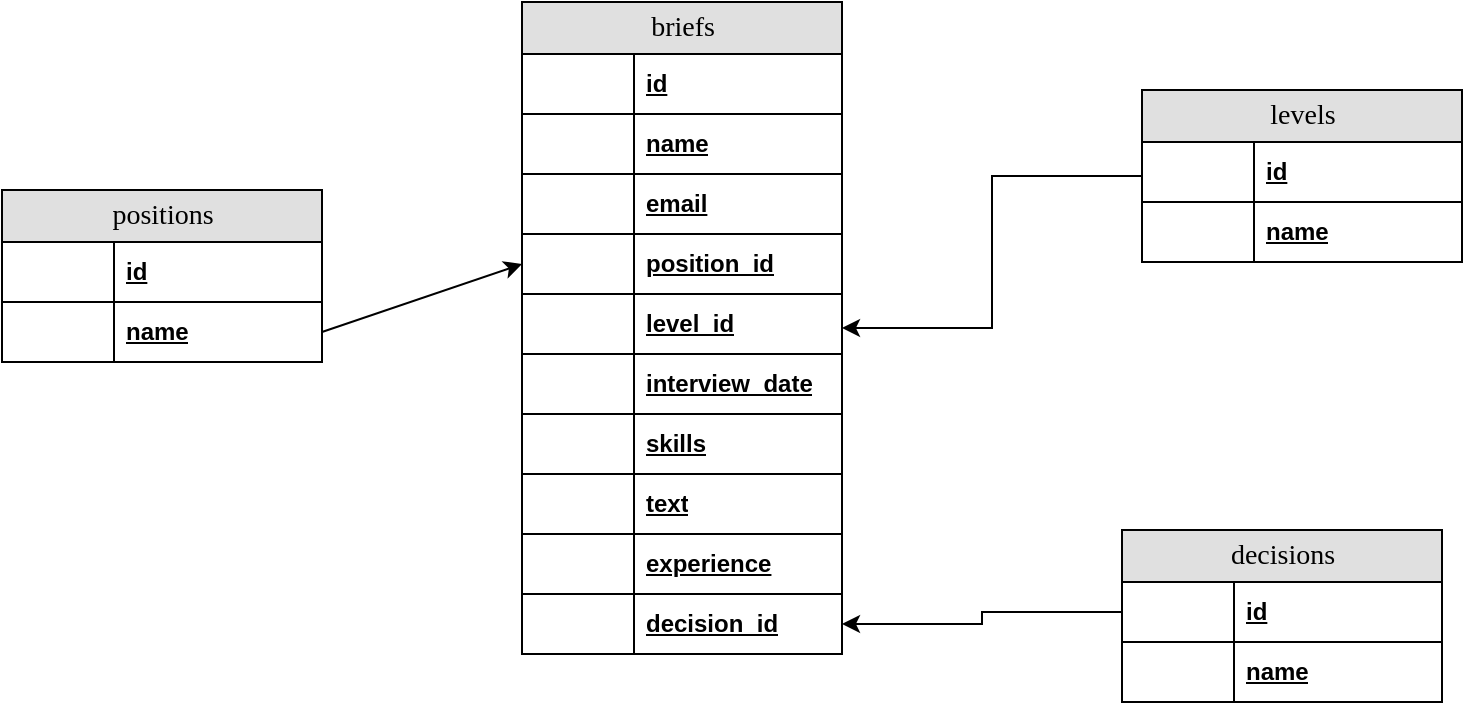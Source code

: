 <mxfile version="15.4.1" type="github">
  <diagram name="Page-1" id="e56a1550-8fbb-45ad-956c-1786394a9013">
    <mxGraphModel dx="1038" dy="551" grid="1" gridSize="10" guides="1" tooltips="1" connect="1" arrows="1" fold="1" page="1" pageScale="1" pageWidth="1100" pageHeight="850" background="none" math="0" shadow="0">
      <root>
        <mxCell id="0" />
        <mxCell id="1" parent="0" />
        <mxCell id="V8UNmec7yunmytWOd3jd-34" value="" style="edgeStyle=orthogonalEdgeStyle;rounded=0;orthogonalLoop=1;jettySize=auto;html=1;" edge="1" parent="1" source="2e49270ec7c68f3f-1" target="V8UNmec7yunmytWOd3jd-29">
          <mxGeometry relative="1" as="geometry" />
        </mxCell>
        <mxCell id="2e49270ec7c68f3f-1" value="levels" style="swimlane;html=1;fontStyle=0;childLayout=stackLayout;horizontal=1;startSize=26;fillColor=#e0e0e0;horizontalStack=0;resizeParent=1;resizeLast=0;collapsible=1;marginBottom=0;swimlaneFillColor=#ffffff;align=center;rounded=0;shadow=0;comic=0;labelBackgroundColor=none;strokeWidth=1;fontFamily=Verdana;fontSize=14" parent="1" vertex="1">
          <mxGeometry x="600" y="350" width="160" height="86" as="geometry" />
        </mxCell>
        <mxCell id="V8UNmec7yunmytWOd3jd-3" value="id" style="shape=partialRectangle;top=0;left=0;right=0;bottom=1;html=1;align=left;verticalAlign=middle;fillColor=none;spacingLeft=60;spacingRight=4;whiteSpace=wrap;overflow=hidden;rotatable=0;points=[[0,0.5],[1,0.5]];portConstraint=eastwest;dropTarget=0;fontStyle=5;" vertex="1" parent="2e49270ec7c68f3f-1">
          <mxGeometry y="26" width="160" height="30" as="geometry" />
        </mxCell>
        <mxCell id="V8UNmec7yunmytWOd3jd-4" value="" style="shape=partialRectangle;fontStyle=1;top=0;left=0;bottom=0;html=1;fillColor=none;align=left;verticalAlign=middle;spacingLeft=4;spacingRight=4;whiteSpace=wrap;overflow=hidden;rotatable=0;points=[];portConstraint=eastwest;part=1;" vertex="1" connectable="0" parent="V8UNmec7yunmytWOd3jd-3">
          <mxGeometry width="56" height="30" as="geometry" />
        </mxCell>
        <mxCell id="V8UNmec7yunmytWOd3jd-5" value="name" style="shape=partialRectangle;top=0;left=0;right=0;bottom=1;html=1;align=left;verticalAlign=middle;fillColor=none;spacingLeft=60;spacingRight=4;whiteSpace=wrap;overflow=hidden;rotatable=0;points=[[0,0.5],[1,0.5]];portConstraint=eastwest;dropTarget=0;fontStyle=5;" vertex="1" parent="2e49270ec7c68f3f-1">
          <mxGeometry y="56" width="160" height="30" as="geometry" />
        </mxCell>
        <mxCell id="V8UNmec7yunmytWOd3jd-6" value="" style="shape=partialRectangle;fontStyle=1;top=0;left=0;bottom=0;html=1;fillColor=none;align=left;verticalAlign=middle;spacingLeft=4;spacingRight=4;whiteSpace=wrap;overflow=hidden;rotatable=0;points=[];portConstraint=eastwest;part=1;" vertex="1" connectable="0" parent="V8UNmec7yunmytWOd3jd-5">
          <mxGeometry width="56" height="30" as="geometry" />
        </mxCell>
        <mxCell id="V8UNmec7yunmytWOd3jd-17" value="decisions" style="swimlane;html=1;fontStyle=0;childLayout=stackLayout;horizontal=1;startSize=26;fillColor=#e0e0e0;horizontalStack=0;resizeParent=1;resizeLast=0;collapsible=1;marginBottom=0;swimlaneFillColor=#ffffff;align=center;rounded=0;shadow=0;comic=0;labelBackgroundColor=none;strokeWidth=1;fontFamily=Verdana;fontSize=14" vertex="1" parent="1">
          <mxGeometry x="590" y="570" width="160" height="86" as="geometry" />
        </mxCell>
        <mxCell id="V8UNmec7yunmytWOd3jd-18" value="id" style="shape=partialRectangle;top=0;left=0;right=0;bottom=1;html=1;align=left;verticalAlign=middle;fillColor=none;spacingLeft=60;spacingRight=4;whiteSpace=wrap;overflow=hidden;rotatable=0;points=[[0,0.5],[1,0.5]];portConstraint=eastwest;dropTarget=0;fontStyle=5;" vertex="1" parent="V8UNmec7yunmytWOd3jd-17">
          <mxGeometry y="26" width="160" height="30" as="geometry" />
        </mxCell>
        <mxCell id="V8UNmec7yunmytWOd3jd-19" value="" style="shape=partialRectangle;fontStyle=1;top=0;left=0;bottom=0;html=1;fillColor=none;align=left;verticalAlign=middle;spacingLeft=4;spacingRight=4;whiteSpace=wrap;overflow=hidden;rotatable=0;points=[];portConstraint=eastwest;part=1;" vertex="1" connectable="0" parent="V8UNmec7yunmytWOd3jd-18">
          <mxGeometry width="56" height="30" as="geometry" />
        </mxCell>
        <mxCell id="V8UNmec7yunmytWOd3jd-20" value="name" style="shape=partialRectangle;top=0;left=0;right=0;bottom=1;html=1;align=left;verticalAlign=middle;fillColor=none;spacingLeft=60;spacingRight=4;whiteSpace=wrap;overflow=hidden;rotatable=0;points=[[0,0.5],[1,0.5]];portConstraint=eastwest;dropTarget=0;fontStyle=5;" vertex="1" parent="V8UNmec7yunmytWOd3jd-17">
          <mxGeometry y="56" width="160" height="30" as="geometry" />
        </mxCell>
        <mxCell id="V8UNmec7yunmytWOd3jd-21" value="" style="shape=partialRectangle;fontStyle=1;top=0;left=0;bottom=0;html=1;fillColor=none;align=left;verticalAlign=middle;spacingLeft=4;spacingRight=4;whiteSpace=wrap;overflow=hidden;rotatable=0;points=[];portConstraint=eastwest;part=1;" vertex="1" connectable="0" parent="V8UNmec7yunmytWOd3jd-20">
          <mxGeometry width="56" height="30" as="geometry" />
        </mxCell>
        <mxCell id="V8UNmec7yunmytWOd3jd-23" value="positions" style="swimlane;html=1;fontStyle=0;childLayout=stackLayout;horizontal=1;startSize=26;fillColor=#e0e0e0;horizontalStack=0;resizeParent=1;resizeLast=0;collapsible=1;marginBottom=0;swimlaneFillColor=#ffffff;align=center;rounded=0;shadow=0;comic=0;labelBackgroundColor=none;strokeWidth=1;fontFamily=Verdana;fontSize=14" vertex="1" parent="1">
          <mxGeometry x="30" y="400" width="160" height="86" as="geometry" />
        </mxCell>
        <mxCell id="V8UNmec7yunmytWOd3jd-24" value="id" style="shape=partialRectangle;top=0;left=0;right=0;bottom=1;html=1;align=left;verticalAlign=middle;fillColor=none;spacingLeft=60;spacingRight=4;whiteSpace=wrap;overflow=hidden;rotatable=0;points=[[0,0.5],[1,0.5]];portConstraint=eastwest;dropTarget=0;fontStyle=5;" vertex="1" parent="V8UNmec7yunmytWOd3jd-23">
          <mxGeometry y="26" width="160" height="30" as="geometry" />
        </mxCell>
        <mxCell id="V8UNmec7yunmytWOd3jd-25" value="" style="shape=partialRectangle;fontStyle=1;top=0;left=0;bottom=0;html=1;fillColor=none;align=left;verticalAlign=middle;spacingLeft=4;spacingRight=4;whiteSpace=wrap;overflow=hidden;rotatable=0;points=[];portConstraint=eastwest;part=1;" vertex="1" connectable="0" parent="V8UNmec7yunmytWOd3jd-24">
          <mxGeometry width="56" height="30" as="geometry" />
        </mxCell>
        <mxCell id="V8UNmec7yunmytWOd3jd-26" value="name" style="shape=partialRectangle;top=0;left=0;right=0;bottom=1;html=1;align=left;verticalAlign=middle;fillColor=none;spacingLeft=60;spacingRight=4;whiteSpace=wrap;overflow=hidden;rotatable=0;points=[[0,0.5],[1,0.5]];portConstraint=eastwest;dropTarget=0;fontStyle=5;" vertex="1" parent="V8UNmec7yunmytWOd3jd-23">
          <mxGeometry y="56" width="160" height="30" as="geometry" />
        </mxCell>
        <mxCell id="V8UNmec7yunmytWOd3jd-27" value="" style="shape=partialRectangle;fontStyle=1;top=0;left=0;bottom=0;html=1;fillColor=none;align=left;verticalAlign=middle;spacingLeft=4;spacingRight=4;whiteSpace=wrap;overflow=hidden;rotatable=0;points=[];portConstraint=eastwest;part=1;" vertex="1" connectable="0" parent="V8UNmec7yunmytWOd3jd-26">
          <mxGeometry width="56" height="30" as="geometry" />
        </mxCell>
        <mxCell id="V8UNmec7yunmytWOd3jd-29" value="briefs" style="swimlane;html=1;fontStyle=0;childLayout=stackLayout;horizontal=1;startSize=26;fillColor=#e0e0e0;horizontalStack=0;resizeParent=1;resizeLast=0;collapsible=1;marginBottom=0;swimlaneFillColor=#ffffff;align=center;rounded=0;shadow=0;comic=0;labelBackgroundColor=none;strokeWidth=1;fontFamily=Verdana;fontSize=14" vertex="1" parent="1">
          <mxGeometry x="290" y="306" width="160" height="326" as="geometry" />
        </mxCell>
        <mxCell id="V8UNmec7yunmytWOd3jd-30" value="id" style="shape=partialRectangle;top=0;left=0;right=0;bottom=1;html=1;align=left;verticalAlign=middle;fillColor=none;spacingLeft=60;spacingRight=4;whiteSpace=wrap;overflow=hidden;rotatable=0;points=[[0,0.5],[1,0.5]];portConstraint=eastwest;dropTarget=0;fontStyle=5;" vertex="1" parent="V8UNmec7yunmytWOd3jd-29">
          <mxGeometry y="26" width="160" height="30" as="geometry" />
        </mxCell>
        <mxCell id="V8UNmec7yunmytWOd3jd-31" value="" style="shape=partialRectangle;fontStyle=1;top=0;left=0;bottom=0;html=1;fillColor=none;align=left;verticalAlign=middle;spacingLeft=4;spacingRight=4;whiteSpace=wrap;overflow=hidden;rotatable=0;points=[];portConstraint=eastwest;part=1;" vertex="1" connectable="0" parent="V8UNmec7yunmytWOd3jd-30">
          <mxGeometry width="56" height="30" as="geometry" />
        </mxCell>
        <mxCell id="V8UNmec7yunmytWOd3jd-32" value="name" style="shape=partialRectangle;top=0;left=0;right=0;bottom=1;html=1;align=left;verticalAlign=middle;fillColor=none;spacingLeft=60;spacingRight=4;whiteSpace=wrap;overflow=hidden;rotatable=0;points=[[0,0.5],[1,0.5]];portConstraint=eastwest;dropTarget=0;fontStyle=5;" vertex="1" parent="V8UNmec7yunmytWOd3jd-29">
          <mxGeometry y="56" width="160" height="30" as="geometry" />
        </mxCell>
        <mxCell id="V8UNmec7yunmytWOd3jd-33" value="" style="shape=partialRectangle;fontStyle=1;top=0;left=0;bottom=0;html=1;fillColor=none;align=left;verticalAlign=middle;spacingLeft=4;spacingRight=4;whiteSpace=wrap;overflow=hidden;rotatable=0;points=[];portConstraint=eastwest;part=1;" vertex="1" connectable="0" parent="V8UNmec7yunmytWOd3jd-32">
          <mxGeometry width="56" height="30" as="geometry" />
        </mxCell>
        <mxCell id="V8UNmec7yunmytWOd3jd-35" value="email" style="shape=partialRectangle;top=0;left=0;right=0;bottom=1;html=1;align=left;verticalAlign=middle;fillColor=none;spacingLeft=60;spacingRight=4;whiteSpace=wrap;overflow=hidden;rotatable=0;points=[[0,0.5],[1,0.5]];portConstraint=eastwest;dropTarget=0;fontStyle=5;" vertex="1" parent="V8UNmec7yunmytWOd3jd-29">
          <mxGeometry y="86" width="160" height="30" as="geometry" />
        </mxCell>
        <mxCell id="V8UNmec7yunmytWOd3jd-36" value="" style="shape=partialRectangle;fontStyle=1;top=0;left=0;bottom=0;html=1;fillColor=none;align=left;verticalAlign=middle;spacingLeft=4;spacingRight=4;whiteSpace=wrap;overflow=hidden;rotatable=0;points=[];portConstraint=eastwest;part=1;" vertex="1" connectable="0" parent="V8UNmec7yunmytWOd3jd-35">
          <mxGeometry width="56" height="30" as="geometry" />
        </mxCell>
        <mxCell id="V8UNmec7yunmytWOd3jd-37" value="position_id" style="shape=partialRectangle;top=0;left=0;right=0;bottom=1;html=1;align=left;verticalAlign=middle;fillColor=none;spacingLeft=60;spacingRight=4;whiteSpace=wrap;overflow=hidden;rotatable=0;points=[[0,0.5],[1,0.5]];portConstraint=eastwest;dropTarget=0;fontStyle=5;" vertex="1" parent="V8UNmec7yunmytWOd3jd-29">
          <mxGeometry y="116" width="160" height="30" as="geometry" />
        </mxCell>
        <mxCell id="V8UNmec7yunmytWOd3jd-38" value="" style="shape=partialRectangle;fontStyle=1;top=0;left=0;bottom=0;html=1;fillColor=none;align=left;verticalAlign=middle;spacingLeft=4;spacingRight=4;whiteSpace=wrap;overflow=hidden;rotatable=0;points=[];portConstraint=eastwest;part=1;" vertex="1" connectable="0" parent="V8UNmec7yunmytWOd3jd-37">
          <mxGeometry width="56" height="30" as="geometry" />
        </mxCell>
        <mxCell id="V8UNmec7yunmytWOd3jd-39" value="level_id" style="shape=partialRectangle;top=0;left=0;right=0;bottom=1;html=1;align=left;verticalAlign=middle;fillColor=none;spacingLeft=60;spacingRight=4;whiteSpace=wrap;overflow=hidden;rotatable=0;points=[[0,0.5],[1,0.5]];portConstraint=eastwest;dropTarget=0;fontStyle=5;" vertex="1" parent="V8UNmec7yunmytWOd3jd-29">
          <mxGeometry y="146" width="160" height="30" as="geometry" />
        </mxCell>
        <mxCell id="V8UNmec7yunmytWOd3jd-40" value="" style="shape=partialRectangle;fontStyle=1;top=0;left=0;bottom=0;html=1;fillColor=none;align=left;verticalAlign=middle;spacingLeft=4;spacingRight=4;whiteSpace=wrap;overflow=hidden;rotatable=0;points=[];portConstraint=eastwest;part=1;" vertex="1" connectable="0" parent="V8UNmec7yunmytWOd3jd-39">
          <mxGeometry width="56" height="30" as="geometry" />
        </mxCell>
        <mxCell id="V8UNmec7yunmytWOd3jd-41" value="interview_date" style="shape=partialRectangle;top=0;left=0;right=0;bottom=1;html=1;align=left;verticalAlign=middle;fillColor=none;spacingLeft=60;spacingRight=4;whiteSpace=wrap;overflow=hidden;rotatable=0;points=[[0,0.5],[1,0.5]];portConstraint=eastwest;dropTarget=0;fontStyle=5;" vertex="1" parent="V8UNmec7yunmytWOd3jd-29">
          <mxGeometry y="176" width="160" height="30" as="geometry" />
        </mxCell>
        <mxCell id="V8UNmec7yunmytWOd3jd-42" value="" style="shape=partialRectangle;fontStyle=1;top=0;left=0;bottom=0;html=1;fillColor=none;align=left;verticalAlign=middle;spacingLeft=4;spacingRight=4;whiteSpace=wrap;overflow=hidden;rotatable=0;points=[];portConstraint=eastwest;part=1;" vertex="1" connectable="0" parent="V8UNmec7yunmytWOd3jd-41">
          <mxGeometry width="56" height="30" as="geometry" />
        </mxCell>
        <mxCell id="V8UNmec7yunmytWOd3jd-43" value="skills" style="shape=partialRectangle;top=0;left=0;right=0;bottom=1;html=1;align=left;verticalAlign=middle;fillColor=none;spacingLeft=60;spacingRight=4;whiteSpace=wrap;overflow=hidden;rotatable=0;points=[[0,0.5],[1,0.5]];portConstraint=eastwest;dropTarget=0;fontStyle=5;" vertex="1" parent="V8UNmec7yunmytWOd3jd-29">
          <mxGeometry y="206" width="160" height="30" as="geometry" />
        </mxCell>
        <mxCell id="V8UNmec7yunmytWOd3jd-44" value="" style="shape=partialRectangle;fontStyle=1;top=0;left=0;bottom=0;html=1;fillColor=none;align=left;verticalAlign=middle;spacingLeft=4;spacingRight=4;whiteSpace=wrap;overflow=hidden;rotatable=0;points=[];portConstraint=eastwest;part=1;" vertex="1" connectable="0" parent="V8UNmec7yunmytWOd3jd-43">
          <mxGeometry width="56" height="30" as="geometry" />
        </mxCell>
        <mxCell id="V8UNmec7yunmytWOd3jd-45" value="text" style="shape=partialRectangle;top=0;left=0;right=0;bottom=1;html=1;align=left;verticalAlign=middle;fillColor=none;spacingLeft=60;spacingRight=4;whiteSpace=wrap;overflow=hidden;rotatable=0;points=[[0,0.5],[1,0.5]];portConstraint=eastwest;dropTarget=0;fontStyle=5;" vertex="1" parent="V8UNmec7yunmytWOd3jd-29">
          <mxGeometry y="236" width="160" height="30" as="geometry" />
        </mxCell>
        <mxCell id="V8UNmec7yunmytWOd3jd-46" value="" style="shape=partialRectangle;fontStyle=1;top=0;left=0;bottom=0;html=1;fillColor=none;align=left;verticalAlign=middle;spacingLeft=4;spacingRight=4;whiteSpace=wrap;overflow=hidden;rotatable=0;points=[];portConstraint=eastwest;part=1;" vertex="1" connectable="0" parent="V8UNmec7yunmytWOd3jd-45">
          <mxGeometry width="56" height="30" as="geometry" />
        </mxCell>
        <mxCell id="V8UNmec7yunmytWOd3jd-47" value="experience" style="shape=partialRectangle;top=0;left=0;right=0;bottom=1;html=1;align=left;verticalAlign=middle;fillColor=none;spacingLeft=60;spacingRight=4;whiteSpace=wrap;overflow=hidden;rotatable=0;points=[[0,0.5],[1,0.5]];portConstraint=eastwest;dropTarget=0;fontStyle=5;" vertex="1" parent="V8UNmec7yunmytWOd3jd-29">
          <mxGeometry y="266" width="160" height="30" as="geometry" />
        </mxCell>
        <mxCell id="V8UNmec7yunmytWOd3jd-48" value="" style="shape=partialRectangle;fontStyle=1;top=0;left=0;bottom=0;html=1;fillColor=none;align=left;verticalAlign=middle;spacingLeft=4;spacingRight=4;whiteSpace=wrap;overflow=hidden;rotatable=0;points=[];portConstraint=eastwest;part=1;" vertex="1" connectable="0" parent="V8UNmec7yunmytWOd3jd-47">
          <mxGeometry width="56" height="30" as="geometry" />
        </mxCell>
        <mxCell id="V8UNmec7yunmytWOd3jd-49" value="decision_id" style="shape=partialRectangle;top=0;left=0;right=0;bottom=1;html=1;align=left;verticalAlign=middle;fillColor=none;spacingLeft=60;spacingRight=4;whiteSpace=wrap;overflow=hidden;rotatable=0;points=[[0,0.5],[1,0.5]];portConstraint=eastwest;dropTarget=0;fontStyle=5;" vertex="1" parent="V8UNmec7yunmytWOd3jd-29">
          <mxGeometry y="296" width="160" height="30" as="geometry" />
        </mxCell>
        <mxCell id="V8UNmec7yunmytWOd3jd-50" value="" style="shape=partialRectangle;fontStyle=1;top=0;left=0;bottom=0;html=1;fillColor=none;align=left;verticalAlign=middle;spacingLeft=4;spacingRight=4;whiteSpace=wrap;overflow=hidden;rotatable=0;points=[];portConstraint=eastwest;part=1;" vertex="1" connectable="0" parent="V8UNmec7yunmytWOd3jd-49">
          <mxGeometry width="56" height="30" as="geometry" />
        </mxCell>
        <mxCell id="V8UNmec7yunmytWOd3jd-53" value="" style="edgeStyle=orthogonalEdgeStyle;rounded=0;orthogonalLoop=1;jettySize=auto;html=1;entryX=1;entryY=0.5;entryDx=0;entryDy=0;exitX=0;exitY=0.5;exitDx=0;exitDy=0;" edge="1" parent="1" source="V8UNmec7yunmytWOd3jd-18" target="V8UNmec7yunmytWOd3jd-49">
          <mxGeometry relative="1" as="geometry">
            <mxPoint x="600" y="570" as="sourcePoint" />
            <mxPoint x="450" y="646" as="targetPoint" />
          </mxGeometry>
        </mxCell>
        <mxCell id="V8UNmec7yunmytWOd3jd-54" style="edgeStyle=none;rounded=0;orthogonalLoop=1;jettySize=auto;html=1;exitX=1;exitY=0.5;exitDx=0;exitDy=0;entryX=0;entryY=0.5;entryDx=0;entryDy=0;" edge="1" parent="1" source="V8UNmec7yunmytWOd3jd-26" target="V8UNmec7yunmytWOd3jd-37">
          <mxGeometry relative="1" as="geometry" />
        </mxCell>
      </root>
    </mxGraphModel>
  </diagram>
</mxfile>
